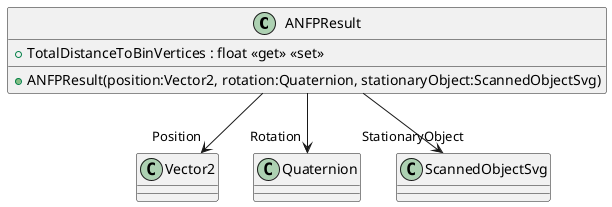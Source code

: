 @startuml
class ANFPResult {
    + TotalDistanceToBinVertices : float <<get>> <<set>>
    + ANFPResult(position:Vector2, rotation:Quaternion, stationaryObject:ScannedObjectSvg)
}
ANFPResult --> "Position" Vector2
ANFPResult --> "Rotation" Quaternion
ANFPResult --> "StationaryObject" ScannedObjectSvg
@enduml
